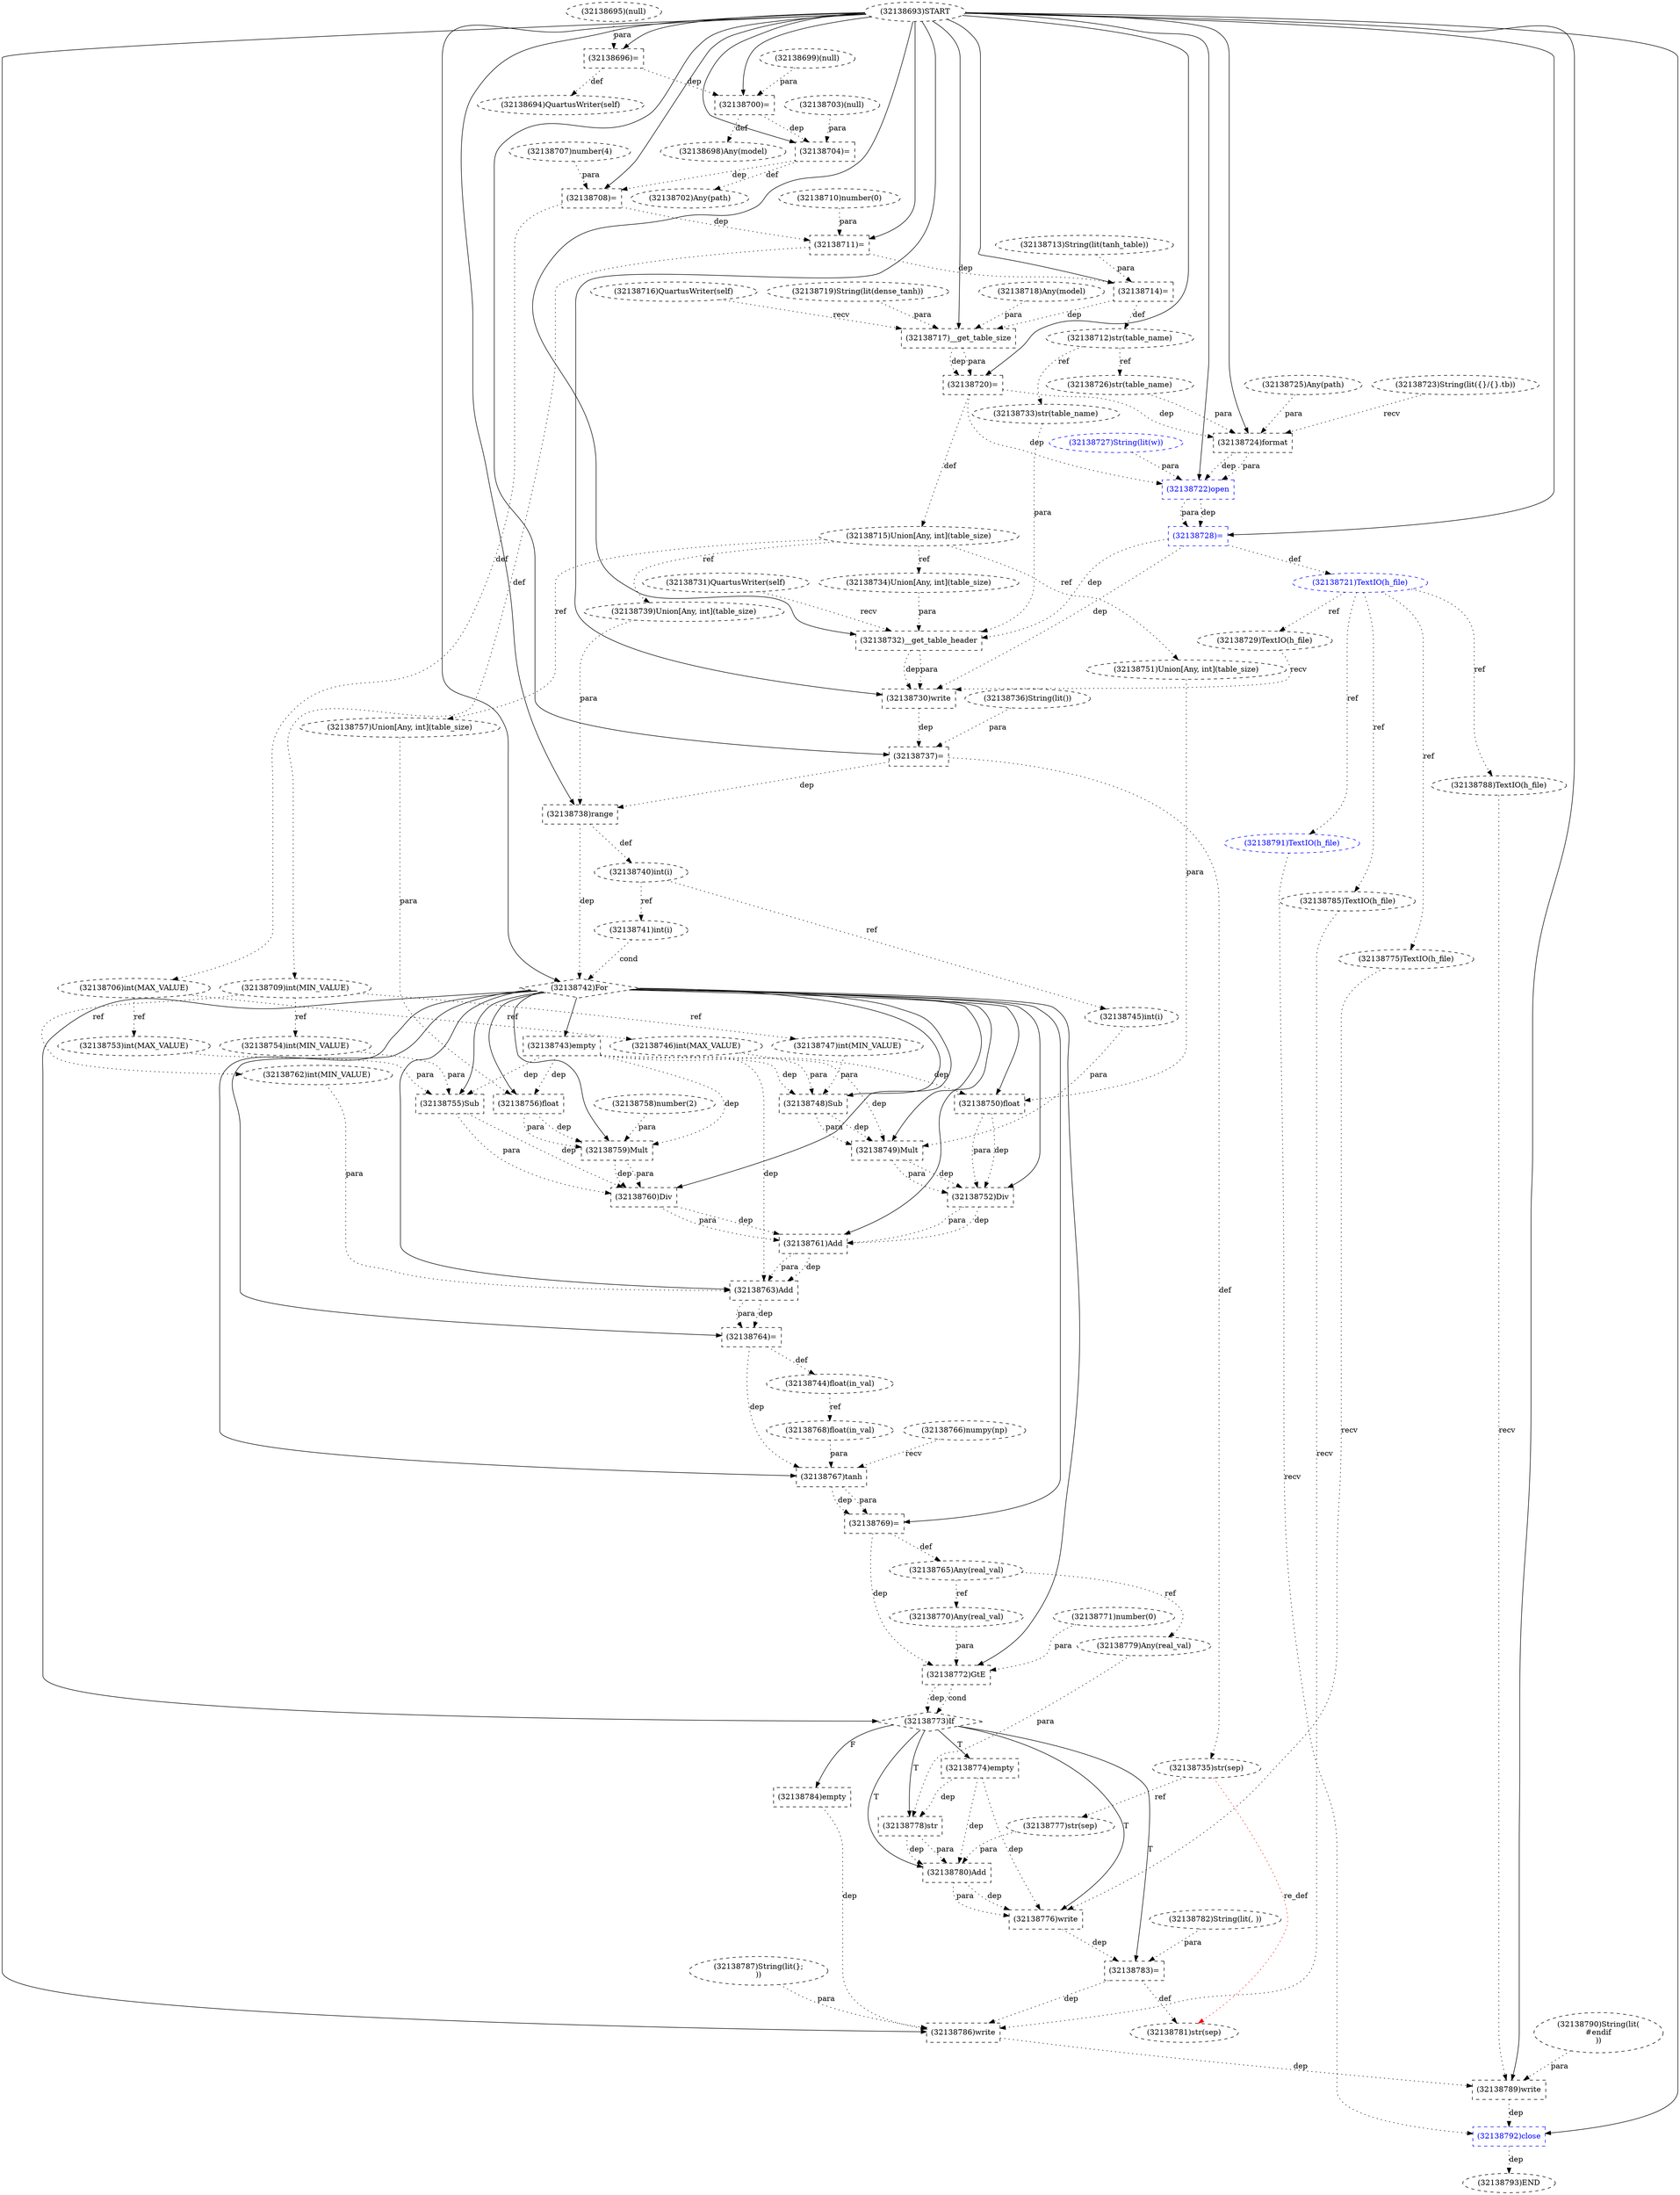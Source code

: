 digraph G {
1 [label="(32138746)int(MAX_VALUE)" shape=ellipse style=dashed]
2 [label="(32138730)write" shape=box style=dashed]
3 [label="(32138787)String(lit(};
))" shape=ellipse style=dashed]
4 [label="(32138778)str" shape=box style=dashed]
5 [label="(32138733)str(table_name)" shape=ellipse style=dashed]
6 [label="(32138711)=" shape=box style=dashed]
7 [label="(32138788)TextIO(h_file)" shape=ellipse style=dashed]
8 [label="(32138731)QuartusWriter(self)" shape=ellipse style=dashed]
9 [label="(32138709)int(MIN_VALUE)" shape=ellipse style=dashed]
10 [label="(32138753)int(MAX_VALUE)" shape=ellipse style=dashed]
11 [label="(32138693)START" style=dashed]
12 [label="(32138783)=" shape=box style=dashed]
13 [label="(32138743)empty" shape=box style=dashed]
14 [label="(32138769)=" shape=box style=dashed]
15 [label="(32138734)Union[Any, int](table_size)" shape=ellipse style=dashed]
16 [label="(32138777)str(sep)" shape=ellipse style=dashed]
17 [label="(32138722)open" shape=box style=dashed color=blue fontcolor=blue]
18 [label="(32138764)=" shape=box style=dashed]
19 [label="(32138737)=" shape=box style=dashed]
20 [label="(32138713)String(lit(tanh_table))" shape=ellipse style=dashed]
21 [label="(32138765)Any(real_val)" shape=ellipse style=dashed]
22 [label="(32138725)Any(path)" shape=ellipse style=dashed]
23 [label="(32138789)write" shape=box style=dashed]
24 [label="(32138749)Mult" shape=box style=dashed]
25 [label="(32138726)str(table_name)" shape=ellipse style=dashed]
26 [label="(32138770)Any(real_val)" shape=ellipse style=dashed]
27 [label="(32138744)float(in_val)" shape=ellipse style=dashed]
28 [label="(32138739)Union[Any, int](table_size)" shape=ellipse style=dashed]
29 [label="(32138738)range" shape=box style=dashed]
30 [label="(32138756)float" shape=box style=dashed]
31 [label="(32138696)=" shape=box style=dashed]
32 [label="(32138715)Union[Any, int](table_size)" shape=ellipse style=dashed]
33 [label="(32138735)str(sep)" shape=ellipse style=dashed]
34 [label="(32138695)(null)" shape=ellipse style=dashed]
35 [label="(32138766)numpy(np)" shape=ellipse style=dashed]
36 [label="(32138786)write" shape=box style=dashed]
37 [label="(32138767)tanh" shape=box style=dashed]
38 [label="(32138714)=" shape=box style=dashed]
39 [label="(32138759)Mult" shape=box style=dashed]
40 [label="(32138706)int(MAX_VALUE)" shape=ellipse style=dashed]
41 [label="(32138752)Div" shape=box style=dashed]
42 [label="(32138717)__get_table_size" shape=box style=dashed]
43 [label="(32138745)int(i)" shape=ellipse style=dashed]
44 [label="(32138774)empty" shape=box style=dashed]
45 [label="(32138728)=" shape=box style=dashed color=blue fontcolor=blue]
46 [label="(32138721)TextIO(h_file)" shape=ellipse style=dashed color=blue fontcolor=blue]
47 [label="(32138772)GtE" shape=box style=dashed]
48 [label="(32138780)Add" shape=box style=dashed]
49 [label="(32138727)String(lit(w))" shape=ellipse style=dashed color=blue fontcolor=blue]
50 [label="(32138719)String(lit(dense_tanh))" shape=ellipse style=dashed]
51 [label="(32138723)String(lit({}/{}.tb))" shape=ellipse style=dashed]
52 [label="(32138712)str(table_name)" shape=ellipse style=dashed]
53 [label="(32138700)=" shape=box style=dashed]
54 [label="(32138707)number(4)" shape=ellipse style=dashed]
55 [label="(32138708)=" shape=box style=dashed]
56 [label="(32138724)format" shape=box style=dashed]
57 [label="(32138741)int(i)" shape=ellipse style=dashed]
58 [label="(32138762)int(MIN_VALUE)" shape=ellipse style=dashed]
59 [label="(32138694)QuartusWriter(self)" shape=ellipse style=dashed]
60 [label="(32138736)String(lit())" shape=ellipse style=dashed]
61 [label="(32138758)number(2)" shape=ellipse style=dashed]
62 [label="(32138751)Union[Any, int](table_size)" shape=ellipse style=dashed]
63 [label="(32138710)number(0)" shape=ellipse style=dashed]
64 [label="(32138755)Sub" shape=box style=dashed]
65 [label="(32138791)TextIO(h_file)" shape=ellipse style=dashed color=blue fontcolor=blue]
66 [label="(32138785)TextIO(h_file)" shape=ellipse style=dashed]
67 [label="(32138790)String(lit(
#endif
))" shape=ellipse style=dashed]
68 [label="(32138781)str(sep)" shape=ellipse style=dashed]
69 [label="(32138760)Div" shape=box style=dashed]
70 [label="(32138742)For" shape=diamond style=dashed]
71 [label="(32138775)TextIO(h_file)" shape=ellipse style=dashed]
72 [label="(32138776)write" shape=box style=dashed]
73 [label="(32138702)Any(path)" shape=ellipse style=dashed]
74 [label="(32138768)float(in_val)" shape=ellipse style=dashed]
75 [label="(32138740)int(i)" shape=ellipse style=dashed]
76 [label="(32138757)Union[Any, int](table_size)" shape=ellipse style=dashed]
77 [label="(32138732)__get_table_header" shape=box style=dashed]
78 [label="(32138779)Any(real_val)" shape=ellipse style=dashed]
79 [label="(32138763)Add" shape=box style=dashed]
80 [label="(32138699)(null)" shape=ellipse style=dashed]
81 [label="(32138792)close" shape=box style=dashed color=blue fontcolor=blue]
82 [label="(32138750)float" shape=box style=dashed]
83 [label="(32138773)If" shape=diamond style=dashed]
84 [label="(32138793)END" style=dashed]
85 [label="(32138704)=" shape=box style=dashed]
86 [label="(32138761)Add" shape=box style=dashed]
87 [label="(32138718)Any(model)" shape=ellipse style=dashed]
88 [label="(32138703)(null)" shape=ellipse style=dashed]
89 [label="(32138784)empty" shape=box style=dashed]
90 [label="(32138716)QuartusWriter(self)" shape=ellipse style=dashed]
91 [label="(32138754)int(MIN_VALUE)" shape=ellipse style=dashed]
92 [label="(32138782)String(lit(, ))" shape=ellipse style=dashed]
93 [label="(32138748)Sub" shape=box style=dashed]
94 [label="(32138720)=" shape=box style=dashed]
95 [label="(32138698)Any(model)" shape=ellipse style=dashed]
96 [label="(32138747)int(MIN_VALUE)" shape=ellipse style=dashed]
97 [label="(32138771)number(0)" shape=ellipse style=dashed]
98 [label="(32138729)TextIO(h_file)" shape=ellipse style=dashed]
40 -> 1 [label="ref" style=dotted];
11 -> 2 [label="" style=solid];
98 -> 2 [label="recv" style=dotted];
77 -> 2 [label="dep" style=dotted];
77 -> 2 [label="para" style=dotted];
45 -> 2 [label="dep" style=dotted];
83 -> 4 [label="T"];
78 -> 4 [label="para" style=dotted];
44 -> 4 [label="dep" style=dotted];
52 -> 5 [label="ref" style=dotted];
11 -> 6 [label="" style=solid];
63 -> 6 [label="para" style=dotted];
55 -> 6 [label="dep" style=dotted];
46 -> 7 [label="ref" style=dotted];
6 -> 9 [label="def" style=dotted];
40 -> 10 [label="ref" style=dotted];
83 -> 12 [label="T"];
92 -> 12 [label="para" style=dotted];
72 -> 12 [label="dep" style=dotted];
70 -> 13 [label="" style=solid];
70 -> 14 [label="" style=solid];
37 -> 14 [label="dep" style=dotted];
37 -> 14 [label="para" style=dotted];
32 -> 15 [label="ref" style=dotted];
33 -> 16 [label="ref" style=dotted];
11 -> 17 [label="" style=solid];
56 -> 17 [label="dep" style=dotted];
56 -> 17 [label="para" style=dotted];
49 -> 17 [label="para" style=dotted];
94 -> 17 [label="dep" style=dotted];
70 -> 18 [label="" style=solid];
79 -> 18 [label="dep" style=dotted];
79 -> 18 [label="para" style=dotted];
11 -> 19 [label="" style=solid];
60 -> 19 [label="para" style=dotted];
2 -> 19 [label="dep" style=dotted];
14 -> 21 [label="def" style=dotted];
11 -> 23 [label="" style=solid];
7 -> 23 [label="recv" style=dotted];
67 -> 23 [label="para" style=dotted];
36 -> 23 [label="dep" style=dotted];
70 -> 24 [label="" style=solid];
43 -> 24 [label="para" style=dotted];
93 -> 24 [label="dep" style=dotted];
93 -> 24 [label="para" style=dotted];
13 -> 24 [label="dep" style=dotted];
52 -> 25 [label="ref" style=dotted];
21 -> 26 [label="ref" style=dotted];
18 -> 27 [label="def" style=dotted];
32 -> 28 [label="ref" style=dotted];
11 -> 29 [label="" style=solid];
28 -> 29 [label="para" style=dotted];
19 -> 29 [label="dep" style=dotted];
70 -> 30 [label="" style=solid];
76 -> 30 [label="para" style=dotted];
13 -> 30 [label="dep" style=dotted];
11 -> 31 [label="" style=solid];
34 -> 31 [label="para" style=dotted];
94 -> 32 [label="def" style=dotted];
19 -> 33 [label="def" style=dotted];
11 -> 36 [label="" style=solid];
66 -> 36 [label="recv" style=dotted];
3 -> 36 [label="para" style=dotted];
12 -> 36 [label="dep" style=dotted];
89 -> 36 [label="dep" style=dotted];
70 -> 37 [label="" style=solid];
35 -> 37 [label="recv" style=dotted];
74 -> 37 [label="para" style=dotted];
18 -> 37 [label="dep" style=dotted];
11 -> 38 [label="" style=solid];
20 -> 38 [label="para" style=dotted];
6 -> 38 [label="dep" style=dotted];
70 -> 39 [label="" style=solid];
30 -> 39 [label="dep" style=dotted];
30 -> 39 [label="para" style=dotted];
61 -> 39 [label="para" style=dotted];
13 -> 39 [label="dep" style=dotted];
55 -> 40 [label="def" style=dotted];
70 -> 41 [label="" style=solid];
24 -> 41 [label="dep" style=dotted];
24 -> 41 [label="para" style=dotted];
82 -> 41 [label="dep" style=dotted];
82 -> 41 [label="para" style=dotted];
11 -> 42 [label="" style=solid];
90 -> 42 [label="recv" style=dotted];
87 -> 42 [label="para" style=dotted];
50 -> 42 [label="para" style=dotted];
38 -> 42 [label="dep" style=dotted];
75 -> 43 [label="ref" style=dotted];
83 -> 44 [label="T"];
11 -> 45 [label="" style=solid];
17 -> 45 [label="dep" style=dotted];
17 -> 45 [label="para" style=dotted];
45 -> 46 [label="def" style=dotted];
70 -> 47 [label="" style=solid];
26 -> 47 [label="para" style=dotted];
97 -> 47 [label="para" style=dotted];
14 -> 47 [label="dep" style=dotted];
83 -> 48 [label="T"];
16 -> 48 [label="para" style=dotted];
4 -> 48 [label="dep" style=dotted];
4 -> 48 [label="para" style=dotted];
44 -> 48 [label="dep" style=dotted];
38 -> 52 [label="def" style=dotted];
11 -> 53 [label="" style=solid];
80 -> 53 [label="para" style=dotted];
31 -> 53 [label="dep" style=dotted];
11 -> 55 [label="" style=solid];
54 -> 55 [label="para" style=dotted];
85 -> 55 [label="dep" style=dotted];
11 -> 56 [label="" style=solid];
51 -> 56 [label="recv" style=dotted];
22 -> 56 [label="para" style=dotted];
25 -> 56 [label="para" style=dotted];
94 -> 56 [label="dep" style=dotted];
75 -> 57 [label="ref" style=dotted];
9 -> 58 [label="ref" style=dotted];
31 -> 59 [label="def" style=dotted];
32 -> 62 [label="ref" style=dotted];
70 -> 64 [label="" style=solid];
10 -> 64 [label="para" style=dotted];
91 -> 64 [label="para" style=dotted];
13 -> 64 [label="dep" style=dotted];
46 -> 65 [label="ref" style=dotted];
46 -> 66 [label="ref" style=dotted];
12 -> 68 [label="def" style=dotted];
33 -> 68 [label="re_def" style=dotted color=red];
70 -> 69 [label="" style=solid];
64 -> 69 [label="dep" style=dotted];
64 -> 69 [label="para" style=dotted];
39 -> 69 [label="dep" style=dotted];
39 -> 69 [label="para" style=dotted];
11 -> 70 [label="" style=solid];
29 -> 70 [label="dep" style=dotted];
57 -> 70 [label="cond" style=dotted];
46 -> 71 [label="ref" style=dotted];
83 -> 72 [label="T"];
71 -> 72 [label="recv" style=dotted];
48 -> 72 [label="dep" style=dotted];
48 -> 72 [label="para" style=dotted];
44 -> 72 [label="dep" style=dotted];
85 -> 73 [label="def" style=dotted];
27 -> 74 [label="ref" style=dotted];
29 -> 75 [label="def" style=dotted];
32 -> 76 [label="ref" style=dotted];
11 -> 77 [label="" style=solid];
8 -> 77 [label="recv" style=dotted];
5 -> 77 [label="para" style=dotted];
15 -> 77 [label="para" style=dotted];
45 -> 77 [label="dep" style=dotted];
21 -> 78 [label="ref" style=dotted];
70 -> 79 [label="" style=solid];
86 -> 79 [label="dep" style=dotted];
86 -> 79 [label="para" style=dotted];
58 -> 79 [label="para" style=dotted];
13 -> 79 [label="dep" style=dotted];
11 -> 81 [label="" style=solid];
65 -> 81 [label="recv" style=dotted];
23 -> 81 [label="dep" style=dotted];
70 -> 82 [label="" style=solid];
62 -> 82 [label="para" style=dotted];
13 -> 82 [label="dep" style=dotted];
70 -> 83 [label="" style=solid];
47 -> 83 [label="dep" style=dotted];
47 -> 83 [label="cond" style=dotted];
81 -> 84 [label="dep" style=dotted];
11 -> 85 [label="" style=solid];
88 -> 85 [label="para" style=dotted];
53 -> 85 [label="dep" style=dotted];
70 -> 86 [label="" style=solid];
41 -> 86 [label="dep" style=dotted];
41 -> 86 [label="para" style=dotted];
69 -> 86 [label="dep" style=dotted];
69 -> 86 [label="para" style=dotted];
83 -> 89 [label="F"];
9 -> 91 [label="ref" style=dotted];
70 -> 93 [label="" style=solid];
1 -> 93 [label="para" style=dotted];
96 -> 93 [label="para" style=dotted];
13 -> 93 [label="dep" style=dotted];
11 -> 94 [label="" style=solid];
42 -> 94 [label="dep" style=dotted];
42 -> 94 [label="para" style=dotted];
53 -> 95 [label="def" style=dotted];
9 -> 96 [label="ref" style=dotted];
46 -> 98 [label="ref" style=dotted];
}